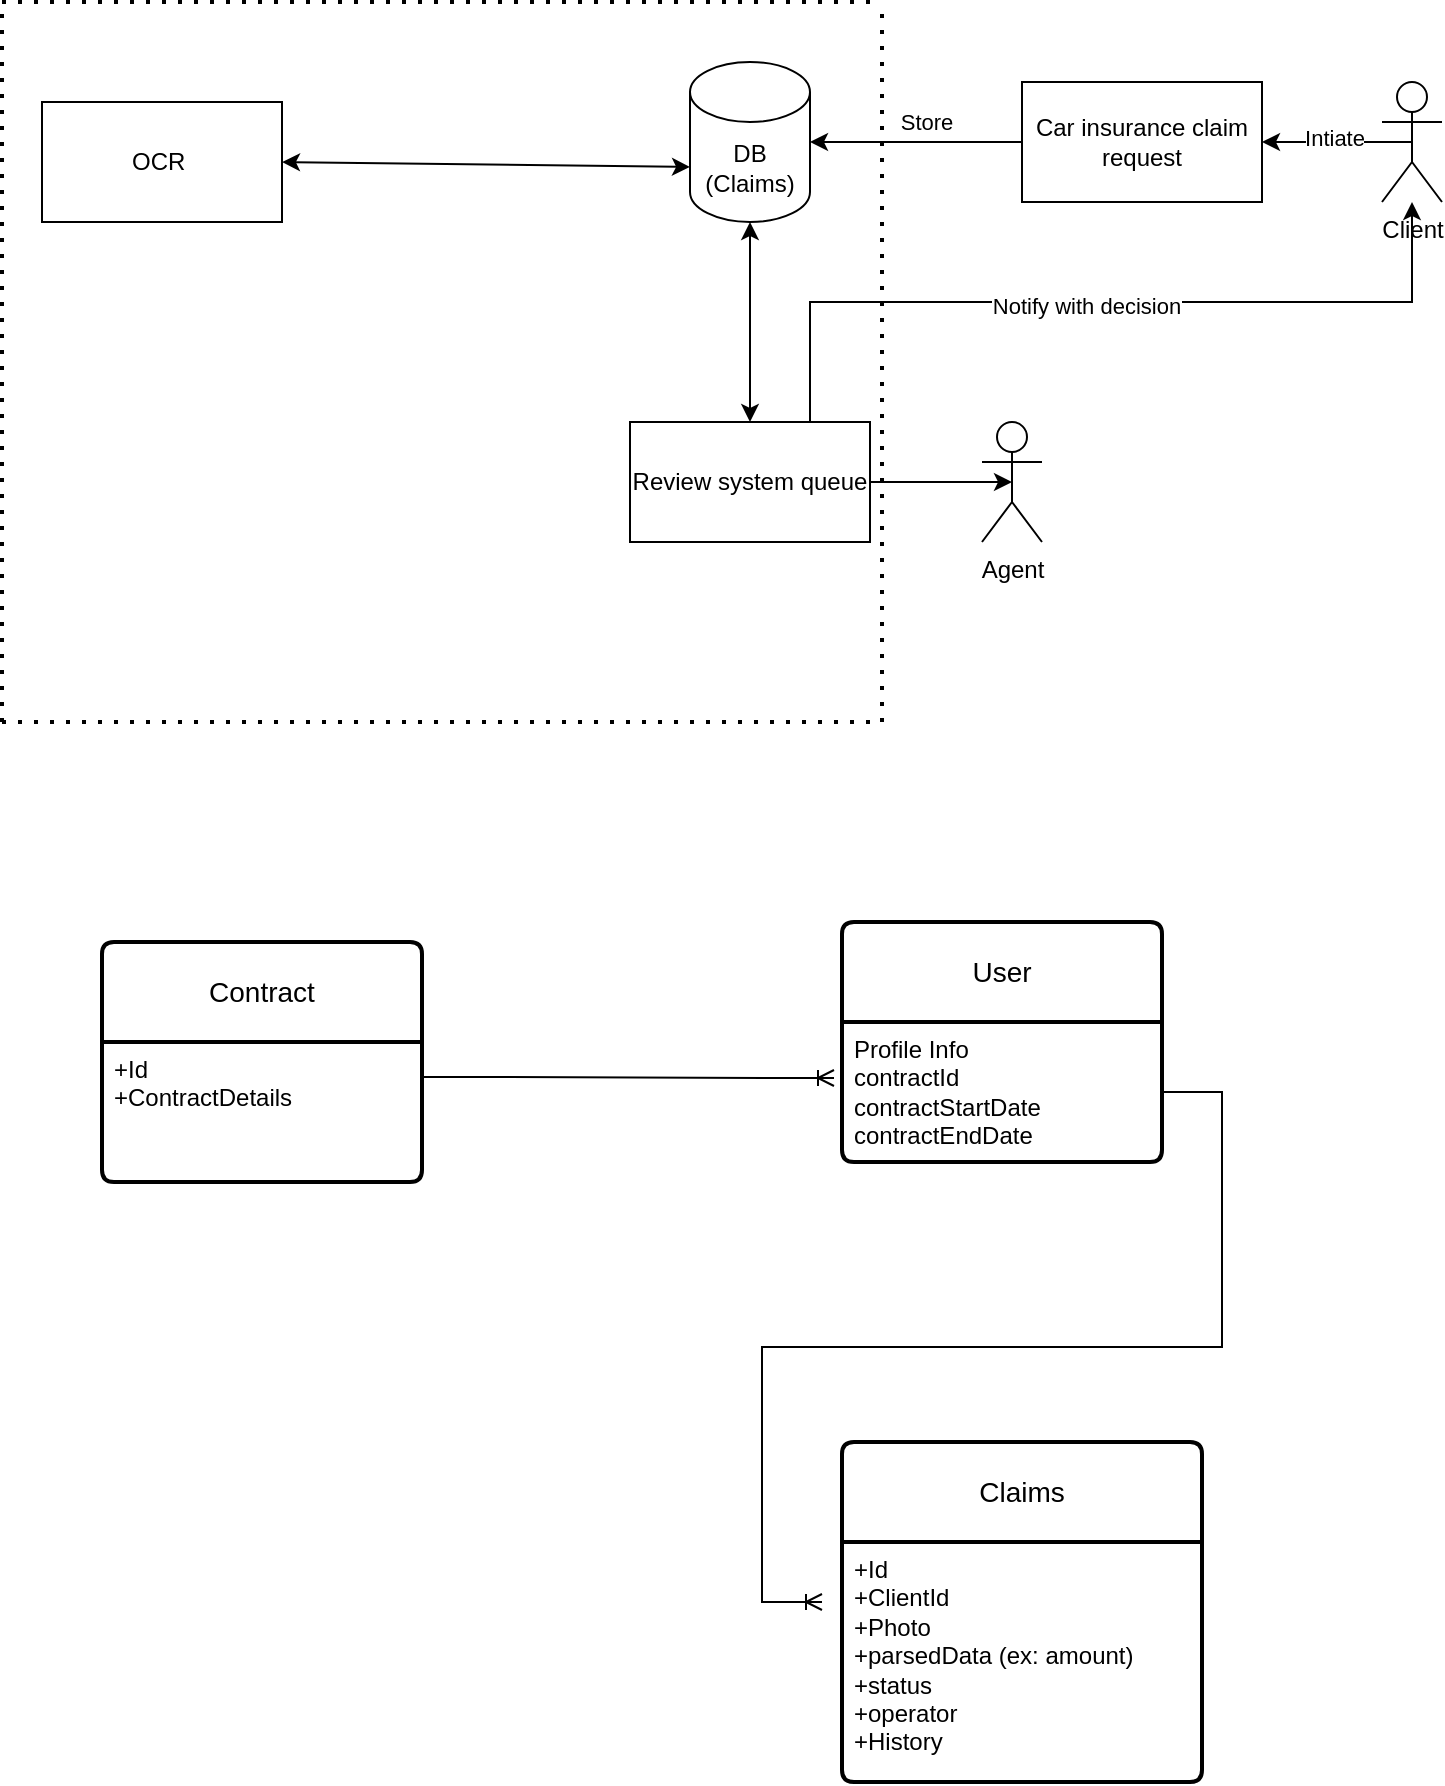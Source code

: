 <mxfile version="21.6.8" type="github">
  <diagram name="Page-1" id="h78i4w3jpvMDHuVKvQ0y">
    <mxGraphModel dx="815" dy="551" grid="1" gridSize="10" guides="1" tooltips="1" connect="1" arrows="1" fold="1" page="1" pageScale="1" pageWidth="827" pageHeight="1169" math="0" shadow="0">
      <root>
        <mxCell id="0" />
        <mxCell id="1" parent="0" />
        <mxCell id="lDMrGSyHlphn9_t9U18--1" value="DB (Claims)" style="shape=cylinder3;whiteSpace=wrap;html=1;boundedLbl=1;backgroundOutline=1;size=15;" vertex="1" parent="1">
          <mxGeometry x="384" y="70" width="60" height="80" as="geometry" />
        </mxCell>
        <mxCell id="lDMrGSyHlphn9_t9U18--2" value="" style="endArrow=none;dashed=1;html=1;dashPattern=1 3;strokeWidth=2;rounded=0;" edge="1" parent="1">
          <mxGeometry width="50" height="50" relative="1" as="geometry">
            <mxPoint x="40" y="40" as="sourcePoint" />
            <mxPoint x="480" y="40" as="targetPoint" />
          </mxGeometry>
        </mxCell>
        <mxCell id="lDMrGSyHlphn9_t9U18--3" value="" style="endArrow=none;dashed=1;html=1;dashPattern=1 3;strokeWidth=2;rounded=0;" edge="1" parent="1">
          <mxGeometry width="50" height="50" relative="1" as="geometry">
            <mxPoint x="480" y="400" as="sourcePoint" />
            <mxPoint x="480" y="40" as="targetPoint" />
          </mxGeometry>
        </mxCell>
        <mxCell id="lDMrGSyHlphn9_t9U18--4" value="" style="endArrow=none;dashed=1;html=1;dashPattern=1 3;strokeWidth=2;rounded=0;" edge="1" parent="1">
          <mxGeometry width="50" height="50" relative="1" as="geometry">
            <mxPoint x="40" y="400" as="sourcePoint" />
            <mxPoint x="480" y="400" as="targetPoint" />
          </mxGeometry>
        </mxCell>
        <mxCell id="lDMrGSyHlphn9_t9U18--5" value="" style="endArrow=none;dashed=1;html=1;dashPattern=1 3;strokeWidth=2;rounded=0;" edge="1" parent="1">
          <mxGeometry width="50" height="50" relative="1" as="geometry">
            <mxPoint x="40" y="400" as="sourcePoint" />
            <mxPoint x="40" y="40" as="targetPoint" />
          </mxGeometry>
        </mxCell>
        <mxCell id="lDMrGSyHlphn9_t9U18--6" value="Car insurance claim request" style="rounded=0;whiteSpace=wrap;html=1;" vertex="1" parent="1">
          <mxGeometry x="550" y="80" width="120" height="60" as="geometry" />
        </mxCell>
        <mxCell id="lDMrGSyHlphn9_t9U18--8" value="" style="endArrow=classic;html=1;rounded=0;exitX=0;exitY=0.5;exitDx=0;exitDy=0;entryX=1;entryY=0.5;entryDx=0;entryDy=0;entryPerimeter=0;" edge="1" parent="1" source="lDMrGSyHlphn9_t9U18--6" target="lDMrGSyHlphn9_t9U18--1">
          <mxGeometry width="50" height="50" relative="1" as="geometry">
            <mxPoint x="380" y="310" as="sourcePoint" />
            <mxPoint x="430" y="260" as="targetPoint" />
          </mxGeometry>
        </mxCell>
        <mxCell id="lDMrGSyHlphn9_t9U18--9" value="Store" style="edgeLabel;html=1;align=center;verticalAlign=middle;resizable=0;points=[];" vertex="1" connectable="0" parent="lDMrGSyHlphn9_t9U18--8">
          <mxGeometry x="-0.309" relative="1" as="geometry">
            <mxPoint x="-12" y="-10" as="offset" />
          </mxGeometry>
        </mxCell>
        <mxCell id="lDMrGSyHlphn9_t9U18--10" value="OCR&amp;nbsp;" style="rounded=0;whiteSpace=wrap;html=1;" vertex="1" parent="1">
          <mxGeometry x="60" y="90" width="120" height="60" as="geometry" />
        </mxCell>
        <mxCell id="lDMrGSyHlphn9_t9U18--11" value="" style="endArrow=classic;startArrow=classic;html=1;rounded=0;entryX=0;entryY=0;entryDx=0;entryDy=52.5;entryPerimeter=0;exitX=1;exitY=0.5;exitDx=0;exitDy=0;" edge="1" parent="1" source="lDMrGSyHlphn9_t9U18--10" target="lDMrGSyHlphn9_t9U18--1">
          <mxGeometry width="50" height="50" relative="1" as="geometry">
            <mxPoint x="180" y="120" as="sourcePoint" />
            <mxPoint x="230" y="70" as="targetPoint" />
          </mxGeometry>
        </mxCell>
        <mxCell id="lDMrGSyHlphn9_t9U18--12" value="Review system queue" style="rounded=0;whiteSpace=wrap;html=1;" vertex="1" parent="1">
          <mxGeometry x="354" y="250" width="120" height="60" as="geometry" />
        </mxCell>
        <mxCell id="lDMrGSyHlphn9_t9U18--13" value="" style="endArrow=classic;startArrow=classic;html=1;rounded=0;entryX=0.5;entryY=1;entryDx=0;entryDy=0;entryPerimeter=0;exitX=0.5;exitY=0;exitDx=0;exitDy=0;" edge="1" parent="1" source="lDMrGSyHlphn9_t9U18--12" target="lDMrGSyHlphn9_t9U18--1">
          <mxGeometry width="50" height="50" relative="1" as="geometry">
            <mxPoint x="370" y="210" as="sourcePoint" />
            <mxPoint x="420" y="160" as="targetPoint" />
          </mxGeometry>
        </mxCell>
        <mxCell id="lDMrGSyHlphn9_t9U18--15" value="" style="endArrow=classic;html=1;rounded=0;exitX=1;exitY=0.5;exitDx=0;exitDy=0;entryX=0.5;entryY=0.5;entryDx=0;entryDy=0;entryPerimeter=0;" edge="1" parent="1" source="lDMrGSyHlphn9_t9U18--12" target="lDMrGSyHlphn9_t9U18--22">
          <mxGeometry width="50" height="50" relative="1" as="geometry">
            <mxPoint x="380" y="310" as="sourcePoint" />
            <mxPoint x="524" y="280" as="targetPoint" />
          </mxGeometry>
        </mxCell>
        <mxCell id="lDMrGSyHlphn9_t9U18--16" value="Client&lt;br&gt;" style="shape=umlActor;verticalLabelPosition=bottom;verticalAlign=top;html=1;outlineConnect=0;" vertex="1" parent="1">
          <mxGeometry x="730" y="80" width="30" height="60" as="geometry" />
        </mxCell>
        <mxCell id="lDMrGSyHlphn9_t9U18--18" value="" style="endArrow=classic;html=1;rounded=0;exitX=0.5;exitY=0.5;exitDx=0;exitDy=0;exitPerimeter=0;entryX=1;entryY=0.5;entryDx=0;entryDy=0;" edge="1" parent="1" source="lDMrGSyHlphn9_t9U18--16" target="lDMrGSyHlphn9_t9U18--6">
          <mxGeometry width="50" height="50" relative="1" as="geometry">
            <mxPoint x="640" y="260" as="sourcePoint" />
            <mxPoint x="690" y="210" as="targetPoint" />
          </mxGeometry>
        </mxCell>
        <mxCell id="lDMrGSyHlphn9_t9U18--19" value="Intiate" style="edgeLabel;html=1;align=center;verticalAlign=middle;resizable=0;points=[];" vertex="1" connectable="0" parent="lDMrGSyHlphn9_t9U18--18">
          <mxGeometry x="0.04" y="-2" relative="1" as="geometry">
            <mxPoint as="offset" />
          </mxGeometry>
        </mxCell>
        <mxCell id="lDMrGSyHlphn9_t9U18--22" value="Agent" style="shape=umlActor;verticalLabelPosition=bottom;verticalAlign=top;html=1;outlineConnect=0;" vertex="1" parent="1">
          <mxGeometry x="530" y="250" width="30" height="60" as="geometry" />
        </mxCell>
        <mxCell id="lDMrGSyHlphn9_t9U18--23" value="" style="endArrow=classic;html=1;rounded=0;exitX=0.75;exitY=0;exitDx=0;exitDy=0;" edge="1" parent="1" source="lDMrGSyHlphn9_t9U18--12" target="lDMrGSyHlphn9_t9U18--16">
          <mxGeometry width="50" height="50" relative="1" as="geometry">
            <mxPoint x="454.04" y="250.0" as="sourcePoint" />
            <mxPoint x="780" y="191" as="targetPoint" />
            <Array as="points">
              <mxPoint x="444" y="190" />
              <mxPoint x="745" y="190" />
            </Array>
          </mxGeometry>
        </mxCell>
        <mxCell id="lDMrGSyHlphn9_t9U18--24" value="Notify with decision" style="edgeLabel;html=1;align=center;verticalAlign=middle;resizable=0;points=[];" vertex="1" connectable="0" parent="lDMrGSyHlphn9_t9U18--23">
          <mxGeometry x="-0.039" y="-2" relative="1" as="geometry">
            <mxPoint as="offset" />
          </mxGeometry>
        </mxCell>
        <mxCell id="lDMrGSyHlphn9_t9U18--25" value="User" style="swimlane;childLayout=stackLayout;horizontal=1;startSize=50;horizontalStack=0;rounded=1;fontSize=14;fontStyle=0;strokeWidth=2;resizeParent=0;resizeLast=1;shadow=0;dashed=0;align=center;arcSize=4;whiteSpace=wrap;html=1;" vertex="1" parent="1">
          <mxGeometry x="460" y="500" width="160" height="120" as="geometry" />
        </mxCell>
        <mxCell id="lDMrGSyHlphn9_t9U18--26" value="Profile Info&lt;br&gt;contractId&lt;br&gt;contractStartDate&lt;br&gt;contractEndDate" style="align=left;strokeColor=none;fillColor=none;spacingLeft=4;fontSize=12;verticalAlign=top;resizable=0;rotatable=0;part=1;html=1;" vertex="1" parent="lDMrGSyHlphn9_t9U18--25">
          <mxGeometry y="50" width="160" height="70" as="geometry" />
        </mxCell>
        <mxCell id="lDMrGSyHlphn9_t9U18--27" value="Contract" style="swimlane;childLayout=stackLayout;horizontal=1;startSize=50;horizontalStack=0;rounded=1;fontSize=14;fontStyle=0;strokeWidth=2;resizeParent=0;resizeLast=1;shadow=0;dashed=0;align=center;arcSize=4;whiteSpace=wrap;html=1;" vertex="1" parent="1">
          <mxGeometry x="90" y="510" width="160" height="120" as="geometry" />
        </mxCell>
        <mxCell id="lDMrGSyHlphn9_t9U18--28" value="+Id&lt;br&gt;+ContractDetails" style="align=left;strokeColor=none;fillColor=none;spacingLeft=4;fontSize=12;verticalAlign=top;resizable=0;rotatable=0;part=1;html=1;" vertex="1" parent="lDMrGSyHlphn9_t9U18--27">
          <mxGeometry y="50" width="160" height="70" as="geometry" />
        </mxCell>
        <mxCell id="lDMrGSyHlphn9_t9U18--29" value="" style="edgeStyle=entityRelationEdgeStyle;fontSize=12;html=1;endArrow=ERoneToMany;rounded=0;exitX=1;exitY=0.25;exitDx=0;exitDy=0;entryX=-0.025;entryY=0.4;entryDx=0;entryDy=0;entryPerimeter=0;" edge="1" parent="1" source="lDMrGSyHlphn9_t9U18--28" target="lDMrGSyHlphn9_t9U18--26">
          <mxGeometry width="100" height="100" relative="1" as="geometry">
            <mxPoint x="170" y="680" as="sourcePoint" />
            <mxPoint x="444" y="640" as="targetPoint" />
            <Array as="points">
              <mxPoint x="424" y="690" />
            </Array>
          </mxGeometry>
        </mxCell>
        <mxCell id="lDMrGSyHlphn9_t9U18--30" value="Claims" style="swimlane;childLayout=stackLayout;horizontal=1;startSize=50;horizontalStack=0;rounded=1;fontSize=14;fontStyle=0;strokeWidth=2;resizeParent=0;resizeLast=1;shadow=0;dashed=0;align=center;arcSize=4;whiteSpace=wrap;html=1;" vertex="1" parent="1">
          <mxGeometry x="460" y="760" width="180" height="170" as="geometry" />
        </mxCell>
        <mxCell id="lDMrGSyHlphn9_t9U18--31" value="+Id&lt;br&gt;+ClientId&lt;br&gt;+Photo&lt;br&gt;+parsedData (ex: amount)&lt;br&gt;+status&lt;br&gt;+operator&lt;br&gt;+History" style="align=left;strokeColor=none;fillColor=none;spacingLeft=4;fontSize=12;verticalAlign=top;resizable=0;rotatable=0;part=1;html=1;" vertex="1" parent="lDMrGSyHlphn9_t9U18--30">
          <mxGeometry y="50" width="180" height="120" as="geometry" />
        </mxCell>
        <mxCell id="lDMrGSyHlphn9_t9U18--32" value="" style="edgeStyle=entityRelationEdgeStyle;fontSize=12;html=1;endArrow=ERoneToMany;rounded=0;exitX=1;exitY=0.5;exitDx=0;exitDy=0;" edge="1" parent="1" source="lDMrGSyHlphn9_t9U18--26">
          <mxGeometry width="100" height="100" relative="1" as="geometry">
            <mxPoint x="540" y="670" as="sourcePoint" />
            <mxPoint x="450" y="840" as="targetPoint" />
            <Array as="points">
              <mxPoint x="545" y="620" />
              <mxPoint x="520" y="670" />
            </Array>
          </mxGeometry>
        </mxCell>
      </root>
    </mxGraphModel>
  </diagram>
</mxfile>
